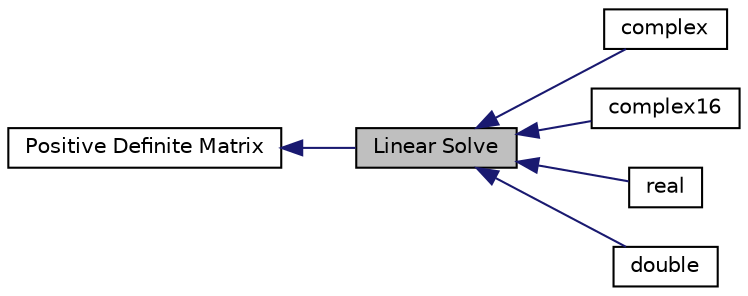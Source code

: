 digraph "Linear Solve"
{
  edge [fontname="Helvetica",fontsize="10",labelfontname="Helvetica",labelfontsize="10"];
  node [fontname="Helvetica",fontsize="10",shape=record];
  rankdir=LR;
  Node0 [label="Linear Solve",height=0.2,width=0.4,color="black", fillcolor="grey75", style="filled" fontcolor="black"];
  Node1 [label="Positive Definite Matrix",height=0.2,width=0.4,color="black", fillcolor="white", style="filled",URL="$group___p_o.html"];
  Node4 [label="complex",height=0.2,width=0.4,color="black", fillcolor="white", style="filled",URL="$group__complex_p_osolve.html"];
  Node5 [label="complex16",height=0.2,width=0.4,color="black", fillcolor="white", style="filled",URL="$group__complex16_p_osolve.html"];
  Node3 [label="real",height=0.2,width=0.4,color="black", fillcolor="white", style="filled",URL="$group__real_p_osolve.html"];
  Node2 [label="double",height=0.2,width=0.4,color="black", fillcolor="white", style="filled",URL="$group__double_p_osolve.html"];
  Node1->Node0 [shape=plaintext, color="midnightblue", dir="back", style="solid"];
  Node0->Node2 [shape=plaintext, color="midnightblue", dir="back", style="solid"];
  Node0->Node3 [shape=plaintext, color="midnightblue", dir="back", style="solid"];
  Node0->Node4 [shape=plaintext, color="midnightblue", dir="back", style="solid"];
  Node0->Node5 [shape=plaintext, color="midnightblue", dir="back", style="solid"];
}
